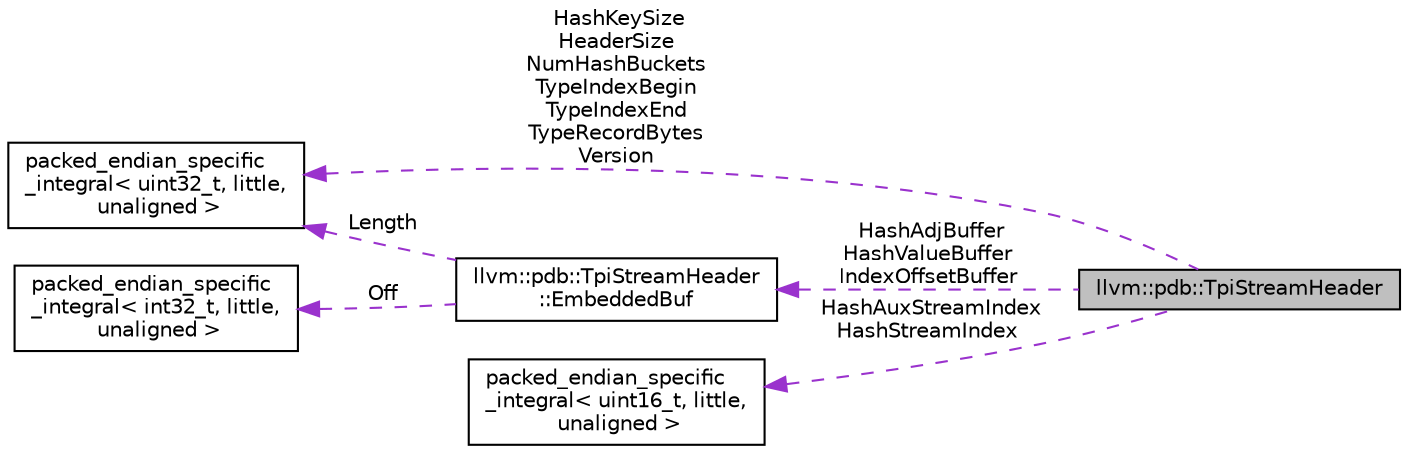 digraph "llvm::pdb::TpiStreamHeader"
{
 // LATEX_PDF_SIZE
  bgcolor="transparent";
  edge [fontname="Helvetica",fontsize="10",labelfontname="Helvetica",labelfontsize="10"];
  node [fontname="Helvetica",fontsize="10",shape="box"];
  rankdir="LR";
  Node1 [label="llvm::pdb::TpiStreamHeader",height=0.2,width=0.4,color="black", fillcolor="grey75", style="filled", fontcolor="black",tooltip=" "];
  Node2 -> Node1 [dir="back",color="darkorchid3",fontsize="10",style="dashed",label=" HashKeySize\nHeaderSize\nNumHashBuckets\nTypeIndexBegin\nTypeIndexEnd\nTypeRecordBytes\nVersion" ,fontname="Helvetica"];
  Node2 [label="packed_endian_specific\l_integral\< uint32_t, little,\l unaligned \>",height=0.2,width=0.4,color="black",tooltip=" "];
  Node3 -> Node1 [dir="back",color="darkorchid3",fontsize="10",style="dashed",label=" HashAuxStreamIndex\nHashStreamIndex" ,fontname="Helvetica"];
  Node3 [label="packed_endian_specific\l_integral\< uint16_t, little,\l unaligned \>",height=0.2,width=0.4,color="black",tooltip=" "];
  Node4 -> Node1 [dir="back",color="darkorchid3",fontsize="10",style="dashed",label=" HashAdjBuffer\nHashValueBuffer\nIndexOffsetBuffer" ,fontname="Helvetica"];
  Node4 [label="llvm::pdb::TpiStreamHeader\l::EmbeddedBuf",height=0.2,width=0.4,color="black",URL="$structllvm_1_1pdb_1_1TpiStreamHeader_1_1EmbeddedBuf.html",tooltip=" "];
  Node5 -> Node4 [dir="back",color="darkorchid3",fontsize="10",style="dashed",label=" Off" ,fontname="Helvetica"];
  Node5 [label="packed_endian_specific\l_integral\< int32_t, little,\l unaligned \>",height=0.2,width=0.4,color="black",tooltip=" "];
  Node2 -> Node4 [dir="back",color="darkorchid3",fontsize="10",style="dashed",label=" Length" ,fontname="Helvetica"];
}
